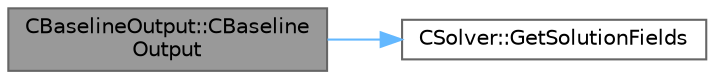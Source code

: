 digraph "CBaselineOutput::CBaselineOutput"
{
 // LATEX_PDF_SIZE
  bgcolor="transparent";
  edge [fontname=Helvetica,fontsize=10,labelfontname=Helvetica,labelfontsize=10];
  node [fontname=Helvetica,fontsize=10,shape=box,height=0.2,width=0.4];
  rankdir="LR";
  Node1 [id="Node000001",label="CBaselineOutput::CBaseline\lOutput",height=0.2,width=0.4,color="gray40", fillcolor="grey60", style="filled", fontcolor="black",tooltip="Constructor of the class."];
  Node1 -> Node2 [id="edge1_Node000001_Node000002",color="steelblue1",style="solid",tooltip=" "];
  Node2 [id="Node000002",label="CSolver::GetSolutionFields",height=0.2,width=0.4,color="grey40", fillcolor="white", style="filled",URL="$classCSolver.html#aeafbe9e4bc16e43210c97646d30f008d",tooltip="Get the solution fields."];
}
